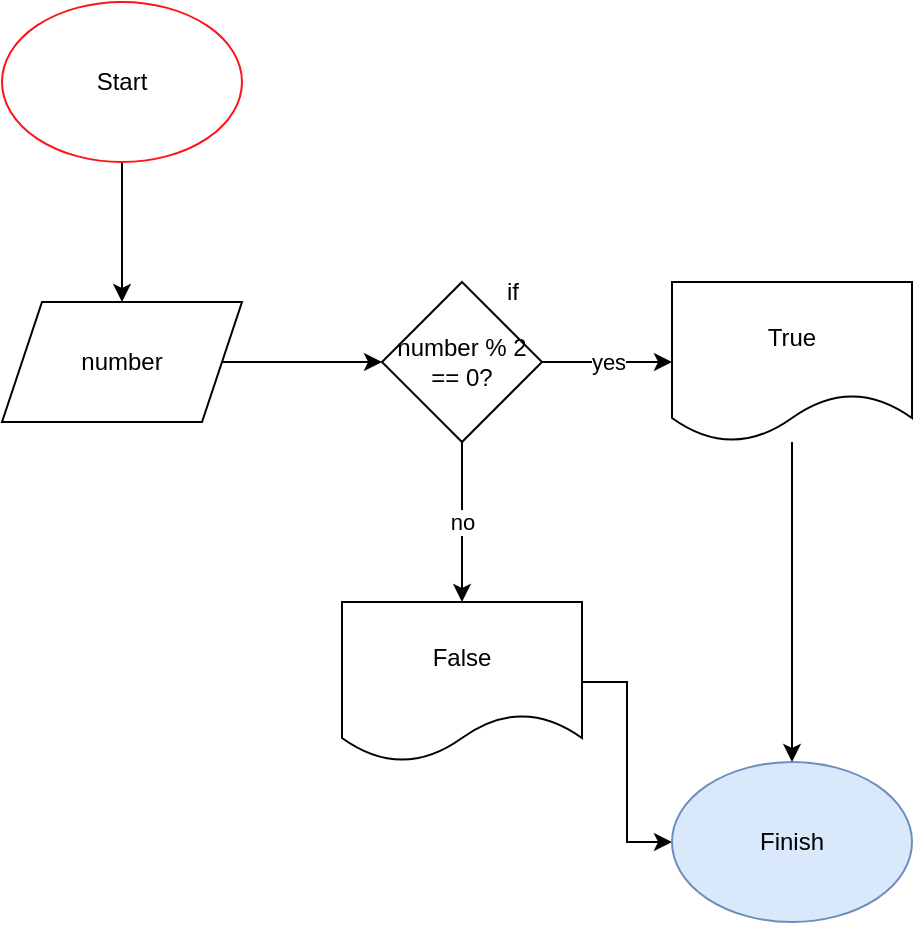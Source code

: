 <mxfile version="21.3.5" type="github" pages="8">
  <diagram name="Page-1" id="b-sVENCB8kg7lLsIIxQy">
    <mxGraphModel dx="980" dy="722" grid="1" gridSize="10" guides="1" tooltips="1" connect="1" arrows="1" fold="1" page="1" pageScale="1" pageWidth="1169" pageHeight="827" math="0" shadow="0">
      <root>
        <mxCell id="0" />
        <mxCell id="1" parent="0" />
        <mxCell id="nMsTujGeE_rgpoT-YoZp-3" value="" style="edgeStyle=orthogonalEdgeStyle;rounded=0;orthogonalLoop=1;jettySize=auto;html=1;" edge="1" parent="1" source="nMsTujGeE_rgpoT-YoZp-1" target="nMsTujGeE_rgpoT-YoZp-2">
          <mxGeometry relative="1" as="geometry" />
        </mxCell>
        <mxCell id="nMsTujGeE_rgpoT-YoZp-1" value="Start" style="ellipse;whiteSpace=wrap;html=1;strokeColor=#FF1414;" vertex="1" parent="1">
          <mxGeometry x="130" y="60" width="120" height="80" as="geometry" />
        </mxCell>
        <mxCell id="nMsTujGeE_rgpoT-YoZp-5" value="" style="edgeStyle=orthogonalEdgeStyle;rounded=0;orthogonalLoop=1;jettySize=auto;html=1;" edge="1" parent="1" source="nMsTujGeE_rgpoT-YoZp-2" target="nMsTujGeE_rgpoT-YoZp-4">
          <mxGeometry relative="1" as="geometry" />
        </mxCell>
        <mxCell id="nMsTujGeE_rgpoT-YoZp-2" value="number" style="shape=parallelogram;perimeter=parallelogramPerimeter;whiteSpace=wrap;html=1;fixedSize=1;" vertex="1" parent="1">
          <mxGeometry x="130" y="210" width="120" height="60" as="geometry" />
        </mxCell>
        <mxCell id="nMsTujGeE_rgpoT-YoZp-8" value="no" style="edgeStyle=orthogonalEdgeStyle;rounded=0;orthogonalLoop=1;jettySize=auto;html=1;" edge="1" parent="1" source="nMsTujGeE_rgpoT-YoZp-4" target="nMsTujGeE_rgpoT-YoZp-7">
          <mxGeometry relative="1" as="geometry" />
        </mxCell>
        <mxCell id="nMsTujGeE_rgpoT-YoZp-9" value="yes" style="edgeStyle=orthogonalEdgeStyle;rounded=0;orthogonalLoop=1;jettySize=auto;html=1;" edge="1" parent="1" source="nMsTujGeE_rgpoT-YoZp-4" target="nMsTujGeE_rgpoT-YoZp-6">
          <mxGeometry relative="1" as="geometry" />
        </mxCell>
        <mxCell id="nMsTujGeE_rgpoT-YoZp-4" value="number % 2 == 0?" style="rhombus;whiteSpace=wrap;html=1;" vertex="1" parent="1">
          <mxGeometry x="320" y="200" width="80" height="80" as="geometry" />
        </mxCell>
        <mxCell id="nMsTujGeE_rgpoT-YoZp-12" style="edgeStyle=orthogonalEdgeStyle;rounded=0;orthogonalLoop=1;jettySize=auto;html=1;" edge="1" parent="1" source="nMsTujGeE_rgpoT-YoZp-6" target="nMsTujGeE_rgpoT-YoZp-10">
          <mxGeometry relative="1" as="geometry" />
        </mxCell>
        <mxCell id="nMsTujGeE_rgpoT-YoZp-6" value="True" style="shape=document;whiteSpace=wrap;html=1;boundedLbl=1;" vertex="1" parent="1">
          <mxGeometry x="465" y="200" width="120" height="80" as="geometry" />
        </mxCell>
        <mxCell id="nMsTujGeE_rgpoT-YoZp-11" style="edgeStyle=orthogonalEdgeStyle;rounded=0;orthogonalLoop=1;jettySize=auto;html=1;entryX=0;entryY=0.5;entryDx=0;entryDy=0;" edge="1" parent="1" source="nMsTujGeE_rgpoT-YoZp-7" target="nMsTujGeE_rgpoT-YoZp-10">
          <mxGeometry relative="1" as="geometry" />
        </mxCell>
        <mxCell id="nMsTujGeE_rgpoT-YoZp-7" value="False" style="shape=document;whiteSpace=wrap;html=1;boundedLbl=1;" vertex="1" parent="1">
          <mxGeometry x="300" y="360" width="120" height="80" as="geometry" />
        </mxCell>
        <mxCell id="nMsTujGeE_rgpoT-YoZp-10" value="Finish" style="ellipse;whiteSpace=wrap;html=1;fillColor=#dae8fc;strokeColor=#6c8ebf;" vertex="1" parent="1">
          <mxGeometry x="465" y="440" width="120" height="80" as="geometry" />
        </mxCell>
        <mxCell id="nMsTujGeE_rgpoT-YoZp-13" value="if" style="text;html=1;align=center;verticalAlign=middle;resizable=0;points=[];autosize=1;strokeColor=none;fillColor=none;" vertex="1" parent="1">
          <mxGeometry x="370" y="190" width="30" height="30" as="geometry" />
        </mxCell>
      </root>
    </mxGraphModel>
  </diagram>
  <diagram id="Cn3rR5LmYBUWm60EOdqu" name="Page-2">
    <mxGraphModel dx="2322" dy="849" grid="1" gridSize="10" guides="1" tooltips="1" connect="1" arrows="1" fold="1" page="1" pageScale="1" pageWidth="1169" pageHeight="827" math="0" shadow="0">
      <root>
        <mxCell id="0" />
        <mxCell id="1" parent="0" />
        <mxCell id="M-yddSdaqczWm70L8m4N-10" value="" style="edgeStyle=orthogonalEdgeStyle;rounded=0;orthogonalLoop=1;jettySize=auto;html=1;" edge="1" parent="1" source="M-yddSdaqczWm70L8m4N-1" target="M-yddSdaqczWm70L8m4N-2">
          <mxGeometry relative="1" as="geometry" />
        </mxCell>
        <mxCell id="M-yddSdaqczWm70L8m4N-1" value="Start" style="ellipse;whiteSpace=wrap;html=1;" vertex="1" parent="1">
          <mxGeometry x="200" y="70" width="120" height="80" as="geometry" />
        </mxCell>
        <mxCell id="M-yddSdaqczWm70L8m4N-9" value="" style="edgeStyle=orthogonalEdgeStyle;rounded=0;orthogonalLoop=1;jettySize=auto;html=1;" edge="1" parent="1" source="M-yddSdaqczWm70L8m4N-2" target="M-yddSdaqczWm70L8m4N-4">
          <mxGeometry relative="1" as="geometry" />
        </mxCell>
        <mxCell id="M-yddSdaqczWm70L8m4N-2" value="week_day" style="shape=parallelogram;perimeter=parallelogramPerimeter;whiteSpace=wrap;html=1;fixedSize=1;" vertex="1" parent="1">
          <mxGeometry x="200" y="230" width="120" height="60" as="geometry" />
        </mxCell>
        <mxCell id="M-yddSdaqczWm70L8m4N-7" value="no" style="edgeStyle=orthogonalEdgeStyle;rounded=0;orthogonalLoop=1;jettySize=auto;html=1;" edge="1" parent="1" source="M-yddSdaqczWm70L8m4N-4" target="M-yddSdaqczWm70L8m4N-6">
          <mxGeometry relative="1" as="geometry" />
        </mxCell>
        <mxCell id="M-yddSdaqczWm70L8m4N-8" value="yes" style="edgeStyle=orthogonalEdgeStyle;rounded=0;orthogonalLoop=1;jettySize=auto;html=1;" edge="1" parent="1" source="M-yddSdaqczWm70L8m4N-4" target="M-yddSdaqczWm70L8m4N-5">
          <mxGeometry relative="1" as="geometry" />
        </mxCell>
        <mxCell id="M-yddSdaqczWm70L8m4N-4" value="&lt;br&gt;&lt;span style=&quot;color: rgb(0, 0, 0); font-family: Helvetica; font-size: 12px; font-style: normal; font-variant-ligatures: normal; font-variant-caps: normal; font-weight: 400; letter-spacing: normal; orphans: 2; text-align: center; text-indent: 0px; text-transform: none; widows: 2; word-spacing: 0px; -webkit-text-stroke-width: 0px; background-color: rgb(251, 251, 251); text-decoration-thickness: initial; text-decoration-style: initial; text-decoration-color: initial; float: none; display: inline !important;&quot;&gt;5 &amp;lt; week_day &amp;lt;= 7&lt;/span&gt;&lt;br&gt;" style="rhombus;whiteSpace=wrap;html=1;" vertex="1" parent="1">
          <mxGeometry x="145" y="373.5" width="230" height="80" as="geometry" />
        </mxCell>
        <mxCell id="M-yddSdaqczWm70L8m4N-12" style="edgeStyle=orthogonalEdgeStyle;rounded=0;orthogonalLoop=1;jettySize=auto;html=1;entryX=1.025;entryY=0.388;entryDx=0;entryDy=0;entryPerimeter=0;" edge="1" parent="1" source="M-yddSdaqczWm70L8m4N-5" target="M-yddSdaqczWm70L8m4N-11">
          <mxGeometry relative="1" as="geometry">
            <Array as="points">
              <mxPoint x="530" y="601" />
            </Array>
          </mxGeometry>
        </mxCell>
        <mxCell id="M-yddSdaqczWm70L8m4N-5" value="True" style="shape=document;whiteSpace=wrap;html=1;boundedLbl=1;" vertex="1" parent="1">
          <mxGeometry x="465" y="374" width="120" height="80" as="geometry" />
        </mxCell>
        <mxCell id="M-yddSdaqczWm70L8m4N-13" style="edgeStyle=orthogonalEdgeStyle;rounded=0;orthogonalLoop=1;jettySize=auto;html=1;entryX=0;entryY=0.5;entryDx=0;entryDy=0;" edge="1" parent="1" source="M-yddSdaqczWm70L8m4N-6" target="M-yddSdaqczWm70L8m4N-11">
          <mxGeometry relative="1" as="geometry">
            <Array as="points">
              <mxPoint x="10" y="610" />
            </Array>
          </mxGeometry>
        </mxCell>
        <mxCell id="M-yddSdaqczWm70L8m4N-6" value="False" style="shape=document;whiteSpace=wrap;html=1;boundedLbl=1;" vertex="1" parent="1">
          <mxGeometry x="-50" y="374" width="120" height="80" as="geometry" />
        </mxCell>
        <mxCell id="M-yddSdaqczWm70L8m4N-11" value="False" style="ellipse;whiteSpace=wrap;html=1;fillColor=#dae8fc;strokeColor=#6c8ebf;" vertex="1" parent="1">
          <mxGeometry x="200" y="570" width="120" height="80" as="geometry" />
        </mxCell>
      </root>
    </mxGraphModel>
  </diagram>
  <diagram id="0HUEy7xp3Vhae6MwhbAw" name="Page-3">
    <mxGraphModel dx="676" dy="498" grid="1" gridSize="10" guides="0" tooltips="1" connect="1" arrows="1" fold="1" page="1" pageScale="1" pageWidth="1169" pageHeight="827" math="0" shadow="0">
      <root>
        <mxCell id="0" />
        <mxCell id="1" parent="0" />
        <mxCell id="jCKDqMoXtJur09jomzXj-3" value="" style="edgeStyle=orthogonalEdgeStyle;rounded=0;orthogonalLoop=1;jettySize=auto;html=1;" edge="1" parent="1" source="jCKDqMoXtJur09jomzXj-1" target="jCKDqMoXtJur09jomzXj-2">
          <mxGeometry relative="1" as="geometry" />
        </mxCell>
        <mxCell id="jCKDqMoXtJur09jomzXj-1" value="Start" style="ellipse;whiteSpace=wrap;html=1;strokeColor=#FF1414;" vertex="1" parent="1">
          <mxGeometry x="160" y="50" width="120" height="80" as="geometry" />
        </mxCell>
        <mxCell id="jCKDqMoXtJur09jomzXj-7" value="" style="edgeStyle=orthogonalEdgeStyle;rounded=0;orthogonalLoop=1;jettySize=auto;html=1;" edge="1" parent="1" target="jCKDqMoXtJur09jomzXj-6">
          <mxGeometry relative="1" as="geometry">
            <mxPoint x="220" y="280" as="sourcePoint" />
          </mxGeometry>
        </mxCell>
        <mxCell id="jCKDqMoXtJur09jomzXj-18" value="" style="edgeStyle=orthogonalEdgeStyle;rounded=0;orthogonalLoop=1;jettySize=auto;html=1;" edge="1" parent="1" source="jCKDqMoXtJur09jomzXj-2" target="jCKDqMoXtJur09jomzXj-17">
          <mxGeometry relative="1" as="geometry" />
        </mxCell>
        <mxCell id="jCKDqMoXtJur09jomzXj-2" value="a, b" style="shape=parallelogram;perimeter=parallelogramPerimeter;whiteSpace=wrap;html=1;fixedSize=1;" vertex="1" parent="1">
          <mxGeometry x="160" y="160" width="120" height="50" as="geometry" />
        </mxCell>
        <mxCell id="jCKDqMoXtJur09jomzXj-9" value="yes" style="edgeStyle=orthogonalEdgeStyle;rounded=0;orthogonalLoop=1;jettySize=auto;html=1;" edge="1" parent="1" source="jCKDqMoXtJur09jomzXj-6" target="jCKDqMoXtJur09jomzXj-8">
          <mxGeometry relative="1" as="geometry" />
        </mxCell>
        <mxCell id="jCKDqMoXtJur09jomzXj-14" value="no" style="edgeStyle=orthogonalEdgeStyle;rounded=0;orthogonalLoop=1;jettySize=auto;html=1;" edge="1" parent="1" source="jCKDqMoXtJur09jomzXj-6">
          <mxGeometry relative="1" as="geometry">
            <mxPoint x="120" y="390" as="targetPoint" />
          </mxGeometry>
        </mxCell>
        <mxCell id="jCKDqMoXtJur09jomzXj-6" value="b &amp;gt; 1?" style="rhombus;whiteSpace=wrap;html=1;" vertex="1" parent="1">
          <mxGeometry x="180" y="350" width="80" height="80" as="geometry" />
        </mxCell>
        <mxCell id="jCKDqMoXtJur09jomzXj-12" value="" style="edgeStyle=orthogonalEdgeStyle;rounded=0;orthogonalLoop=1;jettySize=auto;html=1;" edge="1" parent="1" source="jCKDqMoXtJur09jomzXj-8" target="jCKDqMoXtJur09jomzXj-11">
          <mxGeometry relative="1" as="geometry" />
        </mxCell>
        <mxCell id="jCKDqMoXtJur09jomzXj-8" value="power_of = power_of *a" style="rounded=0;whiteSpace=wrap;html=1;" vertex="1" parent="1">
          <mxGeometry x="350" y="360" width="160" height="60" as="geometry" />
        </mxCell>
        <mxCell id="jCKDqMoXtJur09jomzXj-16" value="" style="edgeStyle=orthogonalEdgeStyle;rounded=0;orthogonalLoop=1;jettySize=auto;html=1;" edge="1" parent="1">
          <mxGeometry relative="1" as="geometry">
            <mxPoint x="60" y="430" as="sourcePoint" />
            <mxPoint x="60" y="510" as="targetPoint" />
          </mxGeometry>
        </mxCell>
        <mxCell id="jCKDqMoXtJur09jomzXj-10" value="power_of" style="shape=document;whiteSpace=wrap;html=1;boundedLbl=1;" vertex="1" parent="1">
          <mxGeometry y="360" width="120" height="80" as="geometry" />
        </mxCell>
        <mxCell id="jCKDqMoXtJur09jomzXj-11" value="b = b - 1" style="rounded=0;whiteSpace=wrap;html=1;" vertex="1" parent="1">
          <mxGeometry x="530" y="360" width="70" height="60" as="geometry" />
        </mxCell>
        <mxCell id="jCKDqMoXtJur09jomzXj-13" value="" style="endArrow=classic;html=1;rounded=0;exitX=0.5;exitY=1;exitDx=0;exitDy=0;entryX=0.5;entryY=1;entryDx=0;entryDy=0;" edge="1" parent="1" source="jCKDqMoXtJur09jomzXj-11" target="jCKDqMoXtJur09jomzXj-6">
          <mxGeometry width="50" height="50" relative="1" as="geometry">
            <mxPoint x="250" y="480" as="sourcePoint" />
            <mxPoint x="300" y="430" as="targetPoint" />
            <Array as="points">
              <mxPoint x="565" y="640" />
              <mxPoint x="220" y="640" />
            </Array>
          </mxGeometry>
        </mxCell>
        <mxCell id="jCKDqMoXtJur09jomzXj-15" value="Finish" style="ellipse;whiteSpace=wrap;html=1;fillColor=#dae8fc;strokeColor=#6c8ebf;" vertex="1" parent="1">
          <mxGeometry y="520" width="120" height="80" as="geometry" />
        </mxCell>
        <mxCell id="jCKDqMoXtJur09jomzXj-17" value="power_of = a" style="rounded=0;whiteSpace=wrap;html=1;" vertex="1" parent="1">
          <mxGeometry x="160" y="260" width="120" height="60" as="geometry" />
        </mxCell>
        <mxCell id="jCKDqMoXtJur09jomzXj-19" value="while" style="text;html=1;align=center;verticalAlign=middle;resizable=0;points=[];autosize=1;strokeColor=none;fillColor=none;" vertex="1" parent="1">
          <mxGeometry x="240" y="350" width="50" height="30" as="geometry" />
        </mxCell>
        <mxCell id="jCKDqMoXtJur09jomzXj-20" value="2" style="text;html=1;align=center;verticalAlign=middle;resizable=0;points=[];autosize=1;strokeColor=none;fillColor=none;" vertex="1" parent="1">
          <mxGeometry x="170" y="208" width="30" height="30" as="geometry" />
        </mxCell>
        <mxCell id="jCKDqMoXtJur09jomzXj-21" value="6" style="text;html=1;align=center;verticalAlign=middle;resizable=0;points=[];autosize=1;strokeColor=none;fillColor=none;" vertex="1" parent="1">
          <mxGeometry x="235" y="208" width="30" height="30" as="geometry" />
        </mxCell>
        <mxCell id="jCKDqMoXtJur09jomzXj-22" value="2" style="text;html=1;align=center;verticalAlign=middle;resizable=0;points=[];autosize=1;strokeColor=none;fillColor=none;" vertex="1" parent="1">
          <mxGeometry x="275" y="268" width="30" height="30" as="geometry" />
        </mxCell>
        <mxCell id="jCKDqMoXtJur09jomzXj-23" value="4" style="text;html=1;align=center;verticalAlign=middle;resizable=0;points=[];autosize=1;strokeColor=none;fillColor=none;" vertex="1" parent="1">
          <mxGeometry x="375" y="418" width="30" height="30" as="geometry" />
        </mxCell>
        <mxCell id="jCKDqMoXtJur09jomzXj-24" value="1" style="text;html=1;align=center;verticalAlign=middle;resizable=0;points=[];autosize=1;strokeColor=none;fillColor=none;" vertex="1" parent="1">
          <mxGeometry x="595" y="388" width="30" height="30" as="geometry" />
        </mxCell>
      </root>
    </mxGraphModel>
  </diagram>
  <diagram id="BB9RRxt6KnVPOwtDui1_" name="Page-4">
    <mxGraphModel dx="817" dy="602" grid="1" gridSize="10" guides="1" tooltips="1" connect="1" arrows="1" fold="1" page="1" pageScale="1" pageWidth="1169" pageHeight="827" math="0" shadow="0">
      <root>
        <mxCell id="0" />
        <mxCell id="1" parent="0" />
        <mxCell id="UNcf2tpZki5BRjOyb_MS-4" value="" style="edgeStyle=orthogonalEdgeStyle;rounded=0;orthogonalLoop=1;jettySize=auto;html=1;" edge="1" parent="1" source="UNcf2tpZki5BRjOyb_MS-1" target="UNcf2tpZki5BRjOyb_MS-3">
          <mxGeometry relative="1" as="geometry" />
        </mxCell>
        <mxCell id="UNcf2tpZki5BRjOyb_MS-1" value="Start" style="ellipse;whiteSpace=wrap;html=1;strokeColor=#FF1414;" vertex="1" parent="1">
          <mxGeometry x="190" y="80" width="120" height="80" as="geometry" />
        </mxCell>
        <mxCell id="UNcf2tpZki5BRjOyb_MS-8" value="yes" style="edgeStyle=orthogonalEdgeStyle;rounded=0;orthogonalLoop=1;jettySize=auto;html=1;" edge="1" parent="1" source="UNcf2tpZki5BRjOyb_MS-2">
          <mxGeometry relative="1" as="geometry">
            <mxPoint x="580" y="350" as="targetPoint" />
          </mxGeometry>
        </mxCell>
        <mxCell id="UNcf2tpZki5BRjOyb_MS-15" value="no" style="edgeStyle=orthogonalEdgeStyle;rounded=0;orthogonalLoop=1;jettySize=auto;html=1;" edge="1" parent="1" source="UNcf2tpZki5BRjOyb_MS-2" target="UNcf2tpZki5BRjOyb_MS-14">
          <mxGeometry relative="1" as="geometry" />
        </mxCell>
        <mxCell id="UNcf2tpZki5BRjOyb_MS-2" value="min &amp;lt;= n?" style="rhombus;whiteSpace=wrap;html=1;" vertex="1" parent="1">
          <mxGeometry x="440" y="310" width="80" height="80" as="geometry" />
        </mxCell>
        <mxCell id="UNcf2tpZki5BRjOyb_MS-6" value="" style="edgeStyle=orthogonalEdgeStyle;rounded=0;orthogonalLoop=1;jettySize=auto;html=1;" edge="1" parent="1" source="UNcf2tpZki5BRjOyb_MS-3" target="UNcf2tpZki5BRjOyb_MS-5">
          <mxGeometry relative="1" as="geometry" />
        </mxCell>
        <mxCell id="UNcf2tpZki5BRjOyb_MS-3" value="n" style="shape=parallelogram;perimeter=parallelogramPerimeter;whiteSpace=wrap;html=1;fixedSize=1;" vertex="1" parent="1">
          <mxGeometry x="190" y="210" width="120" height="60" as="geometry" />
        </mxCell>
        <mxCell id="UNcf2tpZki5BRjOyb_MS-11" style="edgeStyle=orthogonalEdgeStyle;rounded=0;orthogonalLoop=1;jettySize=auto;html=1;" edge="1" parent="1" source="UNcf2tpZki5BRjOyb_MS-5" target="UNcf2tpZki5BRjOyb_MS-2">
          <mxGeometry relative="1" as="geometry" />
        </mxCell>
        <mxCell id="UNcf2tpZki5BRjOyb_MS-5" value="min = - n" style="rounded=0;whiteSpace=wrap;html=1;" vertex="1" parent="1">
          <mxGeometry x="190" y="320" width="120" height="60" as="geometry" />
        </mxCell>
        <mxCell id="UNcf2tpZki5BRjOyb_MS-12" value="" style="edgeStyle=orthogonalEdgeStyle;rounded=0;orthogonalLoop=1;jettySize=auto;html=1;" edge="1" parent="1" source="UNcf2tpZki5BRjOyb_MS-9" target="UNcf2tpZki5BRjOyb_MS-10">
          <mxGeometry relative="1" as="geometry" />
        </mxCell>
        <mxCell id="UNcf2tpZki5BRjOyb_MS-9" value="min" style="shape=document;whiteSpace=wrap;html=1;boundedLbl=1;" vertex="1" parent="1">
          <mxGeometry x="585" y="310" width="120" height="80" as="geometry" />
        </mxCell>
        <mxCell id="UNcf2tpZki5BRjOyb_MS-13" style="edgeStyle=orthogonalEdgeStyle;rounded=0;orthogonalLoop=1;jettySize=auto;html=1;entryX=0.5;entryY=1;entryDx=0;entryDy=0;" edge="1" parent="1" source="UNcf2tpZki5BRjOyb_MS-10" target="UNcf2tpZki5BRjOyb_MS-2">
          <mxGeometry relative="1" as="geometry">
            <mxPoint x="640" y="550" as="targetPoint" />
            <Array as="points">
              <mxPoint x="860" y="450" />
              <mxPoint x="480" y="450" />
            </Array>
          </mxGeometry>
        </mxCell>
        <mxCell id="UNcf2tpZki5BRjOyb_MS-10" value="min += 1" style="rounded=0;whiteSpace=wrap;html=1;" vertex="1" parent="1">
          <mxGeometry x="800" y="320" width="120" height="60" as="geometry" />
        </mxCell>
        <mxCell id="UNcf2tpZki5BRjOyb_MS-14" value="finish" style="ellipse;whiteSpace=wrap;html=1;fillColor=#dae8fc;strokeColor=#6c8ebf;" vertex="1" parent="1">
          <mxGeometry x="420" y="200" width="120" height="80" as="geometry" />
        </mxCell>
        <mxCell id="UNcf2tpZki5BRjOyb_MS-16" value="while" style="text;html=1;align=center;verticalAlign=middle;resizable=0;points=[];autosize=1;strokeColor=none;fillColor=none;" vertex="1" parent="1">
          <mxGeometry x="490" y="310" width="50" height="30" as="geometry" />
        </mxCell>
      </root>
    </mxGraphModel>
  </diagram>
  <diagram id="n656f_A7XrSXQOtavH8n" name="Page-5">
    <mxGraphModel dx="980" dy="722" grid="1" gridSize="10" guides="1" tooltips="1" connect="1" arrows="1" fold="1" page="1" pageScale="1" pageWidth="1169" pageHeight="827" math="0" shadow="0">
      <root>
        <mxCell id="0" />
        <mxCell id="1" parent="0" />
        <mxCell id="Z9dZSYNYz5Y2hHhkD2y3-4" value="" style="edgeStyle=orthogonalEdgeStyle;rounded=0;orthogonalLoop=1;jettySize=auto;html=1;" edge="1" parent="1" source="Z9dZSYNYz5Y2hHhkD2y3-1" target="Z9dZSYNYz5Y2hHhkD2y3-2">
          <mxGeometry relative="1" as="geometry" />
        </mxCell>
        <mxCell id="Z9dZSYNYz5Y2hHhkD2y3-1" value="start" style="ellipse;whiteSpace=wrap;html=1;strokeColor=#FF1414;" vertex="1" parent="1">
          <mxGeometry x="570" y="80" width="120" height="80" as="geometry" />
        </mxCell>
        <mxCell id="Z9dZSYNYz5Y2hHhkD2y3-6" value="" style="edgeStyle=orthogonalEdgeStyle;rounded=0;orthogonalLoop=1;jettySize=auto;html=1;" edge="1" parent="1" source="Z9dZSYNYz5Y2hHhkD2y3-2">
          <mxGeometry relative="1" as="geometry">
            <mxPoint x="630" y="354" as="targetPoint" />
          </mxGeometry>
        </mxCell>
        <mxCell id="Z9dZSYNYz5Y2hHhkD2y3-2" value="n: int" style="shape=parallelogram;perimeter=parallelogramPerimeter;whiteSpace=wrap;html=1;fixedSize=1;" vertex="1" parent="1">
          <mxGeometry x="570" y="220" width="120" height="60" as="geometry" />
        </mxCell>
        <mxCell id="Z9dZSYNYz5Y2hHhkD2y3-3" value="&lt;span style=&quot;font-size: 50px;&quot;&gt;Найти сумму чисел от 1 до n&lt;/span&gt;" style="rounded=0;whiteSpace=wrap;html=1;" vertex="1" parent="1">
          <mxGeometry x="30" y="30" width="400" height="200" as="geometry" />
        </mxCell>
        <mxCell id="Z9dZSYNYz5Y2hHhkD2y3-26" value="" style="edgeStyle=orthogonalEdgeStyle;rounded=0;orthogonalLoop=1;jettySize=auto;html=1;" edge="1" parent="1" source="Z9dZSYNYz5Y2hHhkD2y3-9" target="Z9dZSYNYz5Y2hHhkD2y3-25">
          <mxGeometry relative="1" as="geometry" />
        </mxCell>
        <mxCell id="Z9dZSYNYz5Y2hHhkD2y3-9" value="&#xa;&lt;span style=&quot;color: rgb(0, 0, 0); font-family: Helvetica; font-size: 12px; font-style: normal; font-variant-ligatures: normal; font-variant-caps: normal; font-weight: 400; letter-spacing: normal; orphans: 2; text-align: center; text-indent: 0px; text-transform: none; widows: 2; word-spacing: 0px; -webkit-text-stroke-width: 0px; background-color: rgb(251, 251, 251); text-decoration-thickness: initial; text-decoration-style: initial; text-decoration-color: initial; float: none; display: inline !important;&quot;&gt;sum = 0&lt;/span&gt;&lt;br style=&quot;border-color: var(--border-color); color: rgb(0, 0, 0); font-family: Helvetica; font-size: 12px; font-style: normal; font-variant-ligatures: normal; font-variant-caps: normal; font-weight: 400; letter-spacing: normal; orphans: 2; text-align: center; text-indent: 0px; text-transform: none; widows: 2; word-spacing: 0px; -webkit-text-stroke-width: 0px; background-color: rgb(251, 251, 251); text-decoration-thickness: initial; text-decoration-style: initial; text-decoration-color: initial;&quot;&gt;&lt;span style=&quot;color: rgb(0, 0, 0); font-family: Helvetica; font-size: 12px; font-style: normal; font-variant-ligatures: normal; font-variant-caps: normal; font-weight: 400; letter-spacing: normal; orphans: 2; text-align: center; text-indent: 0px; text-transform: none; widows: 2; word-spacing: 0px; -webkit-text-stroke-width: 0px; background-color: rgb(251, 251, 251); text-decoration-thickness: initial; text-decoration-style: initial; text-decoration-color: initial; float: none; display: inline !important;&quot;&gt;count = 1&lt;/span&gt;&#xa;&#xa;" style="rounded=0;whiteSpace=wrap;html=1;" vertex="1" parent="1">
          <mxGeometry x="570" y="354" width="120" height="60" as="geometry" />
        </mxCell>
        <mxCell id="Z9dZSYNYz5Y2hHhkD2y3-17" value="" style="edgeStyle=orthogonalEdgeStyle;rounded=0;orthogonalLoop=1;jettySize=auto;html=1;entryX=0;entryY=0.5;entryDx=0;entryDy=0;" edge="1" parent="1" source="Z9dZSYNYz5Y2hHhkD2y3-12" target="Z9dZSYNYz5Y2hHhkD2y3-25">
          <mxGeometry relative="1" as="geometry">
            <Array as="points">
              <mxPoint x="550" y="610" />
              <mxPoint x="550" y="500" />
            </Array>
          </mxGeometry>
        </mxCell>
        <mxCell id="Z9dZSYNYz5Y2hHhkD2y3-12" value="sum = sum + count" style="whiteSpace=wrap;html=1;" vertex="1" parent="1">
          <mxGeometry x="570" y="580" width="120" height="60" as="geometry" />
        </mxCell>
        <mxCell id="Z9dZSYNYz5Y2hHhkD2y3-24" value="" style="edgeStyle=orthogonalEdgeStyle;rounded=0;orthogonalLoop=1;jettySize=auto;html=1;" edge="1" parent="1" source="Z9dZSYNYz5Y2hHhkD2y3-20" target="Z9dZSYNYz5Y2hHhkD2y3-21">
          <mxGeometry relative="1" as="geometry" />
        </mxCell>
        <mxCell id="Z9dZSYNYz5Y2hHhkD2y3-20" value="sum" style="shape=document;whiteSpace=wrap;html=1;boundedLbl=1;" vertex="1" parent="1">
          <mxGeometry x="770" y="460" width="120" height="80" as="geometry" />
        </mxCell>
        <mxCell id="Z9dZSYNYz5Y2hHhkD2y3-21" value="finish" style="ellipse;whiteSpace=wrap;html=1;fillColor=#dae8fc;strokeColor=#6c8ebf;" vertex="1" parent="1">
          <mxGeometry x="770" y="334" width="120" height="80" as="geometry" />
        </mxCell>
        <mxCell id="Z9dZSYNYz5Y2hHhkD2y3-27" value="" style="edgeStyle=orthogonalEdgeStyle;rounded=0;orthogonalLoop=1;jettySize=auto;html=1;" edge="1" parent="1" source="Z9dZSYNYz5Y2hHhkD2y3-25" target="Z9dZSYNYz5Y2hHhkD2y3-12">
          <mxGeometry relative="1" as="geometry" />
        </mxCell>
        <mxCell id="Z9dZSYNYz5Y2hHhkD2y3-29" value="" style="edgeStyle=orthogonalEdgeStyle;rounded=0;orthogonalLoop=1;jettySize=auto;html=1;" edge="1" parent="1" source="Z9dZSYNYz5Y2hHhkD2y3-25" target="Z9dZSYNYz5Y2hHhkD2y3-20">
          <mxGeometry relative="1" as="geometry" />
        </mxCell>
        <mxCell id="Z9dZSYNYz5Y2hHhkD2y3-25" value="count, n, 1" style="shape=hexagon;perimeter=hexagonPerimeter2;whiteSpace=wrap;html=1;fixedSize=1;fillColor=#f8cecc;strokeColor=#b85450;" vertex="1" parent="1">
          <mxGeometry x="570" y="460" width="120" height="80" as="geometry" />
        </mxCell>
      </root>
    </mxGraphModel>
  </diagram>
  <diagram id="fR-xEaheBZn2JqPuBbpv" name="Page-6">
    <mxGraphModel dx="980" dy="722" grid="1" gridSize="10" guides="1" tooltips="1" connect="1" arrows="1" fold="1" page="1" pageScale="1" pageWidth="1169" pageHeight="827" math="0" shadow="0">
      <root>
        <mxCell id="0" />
        <mxCell id="1" parent="0" />
        <mxCell id="AlHSN_dyj8md9WC9q8iA-3" value="" style="edgeStyle=orthogonalEdgeStyle;rounded=0;orthogonalLoop=1;jettySize=auto;html=1;" edge="1" parent="1" source="AlHSN_dyj8md9WC9q8iA-1" target="AlHSN_dyj8md9WC9q8iA-2">
          <mxGeometry relative="1" as="geometry" />
        </mxCell>
        <mxCell id="AlHSN_dyj8md9WC9q8iA-1" value="Start" style="ellipse;whiteSpace=wrap;html=1;strokeColor=#FF1414;" vertex="1" parent="1">
          <mxGeometry x="360" y="40" width="120" height="80" as="geometry" />
        </mxCell>
        <mxCell id="AlHSN_dyj8md9WC9q8iA-5" value="" style="edgeStyle=orthogonalEdgeStyle;rounded=0;orthogonalLoop=1;jettySize=auto;html=1;" edge="1" parent="1" source="AlHSN_dyj8md9WC9q8iA-2" target="AlHSN_dyj8md9WC9q8iA-4">
          <mxGeometry relative="1" as="geometry" />
        </mxCell>
        <mxCell id="AlHSN_dyj8md9WC9q8iA-2" value="number" style="shape=parallelogram;perimeter=parallelogramPerimeter;whiteSpace=wrap;html=1;fixedSize=1;" vertex="1" parent="1">
          <mxGeometry x="360" y="180" width="120" height="60" as="geometry" />
        </mxCell>
        <mxCell id="AlHSN_dyj8md9WC9q8iA-7" value="" style="edgeStyle=orthogonalEdgeStyle;rounded=0;orthogonalLoop=1;jettySize=auto;html=1;" edge="1" parent="1" source="AlHSN_dyj8md9WC9q8iA-4" target="AlHSN_dyj8md9WC9q8iA-6">
          <mxGeometry relative="1" as="geometry" />
        </mxCell>
        <mxCell id="AlHSN_dyj8md9WC9q8iA-4" value="answer = number&lt;br&gt;power_of_ten = 2" style="whiteSpace=wrap;html=1;" vertex="1" parent="1">
          <mxGeometry x="360" y="320" width="120" height="60" as="geometry" />
        </mxCell>
        <mxCell id="AlHSN_dyj8md9WC9q8iA-10" value="" style="edgeStyle=orthogonalEdgeStyle;rounded=0;orthogonalLoop=1;jettySize=auto;html=1;" edge="1" parent="1" source="AlHSN_dyj8md9WC9q8iA-6" target="AlHSN_dyj8md9WC9q8iA-9">
          <mxGeometry relative="1" as="geometry" />
        </mxCell>
        <mxCell id="AlHSN_dyj8md9WC9q8iA-15" value="" style="edgeStyle=orthogonalEdgeStyle;rounded=0;orthogonalLoop=1;jettySize=auto;html=1;" edge="1" parent="1" source="AlHSN_dyj8md9WC9q8iA-6" target="AlHSN_dyj8md9WC9q8iA-12">
          <mxGeometry relative="1" as="geometry" />
        </mxCell>
        <mxCell id="AlHSN_dyj8md9WC9q8iA-6" value="power_of_ten, 1, -1" style="shape=hexagon;perimeter=hexagonPerimeter2;whiteSpace=wrap;html=1;fixedSize=1;" vertex="1" parent="1">
          <mxGeometry x="570" y="310" width="120" height="80" as="geometry" />
        </mxCell>
        <mxCell id="AlHSN_dyj8md9WC9q8iA-8" value="145" style="text;html=1;align=center;verticalAlign=middle;resizable=0;points=[];autosize=1;strokeColor=none;fillColor=none;" vertex="1" parent="1">
          <mxGeometry x="480" y="180" width="40" height="30" as="geometry" />
        </mxCell>
        <mxCell id="AlHSN_dyj8md9WC9q8iA-9" value="answer = number % (10 ** power_of_ten)" style="rounded=0;whiteSpace=wrap;html=1;" vertex="1" parent="1">
          <mxGeometry x="750" y="320" width="120" height="60" as="geometry" />
        </mxCell>
        <mxCell id="AlHSN_dyj8md9WC9q8iA-11" value="" style="endArrow=classic;html=1;rounded=0;exitX=0.5;exitY=1;exitDx=0;exitDy=0;entryX=0.5;entryY=1;entryDx=0;entryDy=0;" edge="1" parent="1" source="AlHSN_dyj8md9WC9q8iA-9" target="AlHSN_dyj8md9WC9q8iA-6">
          <mxGeometry width="50" height="50" relative="1" as="geometry">
            <mxPoint x="490" y="430" as="sourcePoint" />
            <mxPoint x="540" y="380" as="targetPoint" />
            <Array as="points">
              <mxPoint x="810" y="470" />
              <mxPoint x="630" y="470" />
            </Array>
          </mxGeometry>
        </mxCell>
        <mxCell id="AlHSN_dyj8md9WC9q8iA-14" value="" style="edgeStyle=orthogonalEdgeStyle;rounded=0;orthogonalLoop=1;jettySize=auto;html=1;" edge="1" parent="1" source="AlHSN_dyj8md9WC9q8iA-12" target="AlHSN_dyj8md9WC9q8iA-13">
          <mxGeometry relative="1" as="geometry" />
        </mxCell>
        <mxCell id="AlHSN_dyj8md9WC9q8iA-12" value="answer" style="shape=document;whiteSpace=wrap;html=1;boundedLbl=1;" vertex="1" parent="1">
          <mxGeometry x="570" y="190" width="120" height="80" as="geometry" />
        </mxCell>
        <mxCell id="AlHSN_dyj8md9WC9q8iA-13" value="finish" style="ellipse;whiteSpace=wrap;html=1;fillColor=#dae8fc;strokeColor=#6c8ebf;" vertex="1" parent="1">
          <mxGeometry x="570" y="40" width="120" height="80" as="geometry" />
        </mxCell>
      </root>
    </mxGraphModel>
  </diagram>
  <diagram id="pDA6ofMnGiQITeQ-QS2O" name="Page-7">
    <mxGraphModel dx="980" dy="722" grid="1" gridSize="10" guides="1" tooltips="1" connect="1" arrows="1" fold="1" page="1" pageScale="1" pageWidth="1169" pageHeight="827" math="0" shadow="0">
      <root>
        <mxCell id="0" />
        <mxCell id="1" parent="0" />
        <mxCell id="brvrIwbwN-CgewOqWWyR-1" value="Start" style="ellipse;whiteSpace=wrap;html=1;strokeColor=#FF1414;" vertex="1" parent="1">
          <mxGeometry x="190" y="60" width="120" height="80" as="geometry" />
        </mxCell>
        <mxCell id="brvrIwbwN-CgewOqWWyR-2" value="" style="endArrow=classic;html=1;rounded=0;exitX=0.5;exitY=1;exitDx=0;exitDy=0;" edge="1" parent="1" source="brvrIwbwN-CgewOqWWyR-1">
          <mxGeometry width="50" height="50" relative="1" as="geometry">
            <mxPoint x="480" y="400" as="sourcePoint" />
            <mxPoint x="250" y="210" as="targetPoint" />
          </mxGeometry>
        </mxCell>
        <mxCell id="brvrIwbwN-CgewOqWWyR-6" value="" style="edgeStyle=orthogonalEdgeStyle;rounded=0;orthogonalLoop=1;jettySize=auto;html=1;" edge="1" parent="1" source="brvrIwbwN-CgewOqWWyR-3" target="brvrIwbwN-CgewOqWWyR-4">
          <mxGeometry relative="1" as="geometry" />
        </mxCell>
        <mxCell id="brvrIwbwN-CgewOqWWyR-3" value="number" style="shape=parallelogram;perimeter=parallelogramPerimeter;whiteSpace=wrap;html=1;fixedSize=1;" vertex="1" parent="1">
          <mxGeometry x="190" y="170" width="120" height="60" as="geometry" />
        </mxCell>
        <mxCell id="brvrIwbwN-CgewOqWWyR-7" value="" style="edgeStyle=orthogonalEdgeStyle;rounded=0;orthogonalLoop=1;jettySize=auto;html=1;" edge="1" parent="1" source="brvrIwbwN-CgewOqWWyR-4" target="brvrIwbwN-CgewOqWWyR-5">
          <mxGeometry relative="1" as="geometry" />
        </mxCell>
        <mxCell id="brvrIwbwN-CgewOqWWyR-4" value="first_number = number //.10&lt;br&gt;second_number = number % 10" style="rounded=0;whiteSpace=wrap;html=1;" vertex="1" parent="1">
          <mxGeometry x="190" y="310" width="120" height="60" as="geometry" />
        </mxCell>
        <mxCell id="brvrIwbwN-CgewOqWWyR-9" value="yes" style="edgeStyle=orthogonalEdgeStyle;rounded=0;orthogonalLoop=1;jettySize=auto;html=1;" edge="1" parent="1" source="brvrIwbwN-CgewOqWWyR-5" target="brvrIwbwN-CgewOqWWyR-8">
          <mxGeometry relative="1" as="geometry" />
        </mxCell>
        <mxCell id="brvrIwbwN-CgewOqWWyR-11" value="no" style="edgeStyle=orthogonalEdgeStyle;rounded=0;orthogonalLoop=1;jettySize=auto;html=1;" edge="1" parent="1" source="brvrIwbwN-CgewOqWWyR-5" target="brvrIwbwN-CgewOqWWyR-10">
          <mxGeometry relative="1" as="geometry" />
        </mxCell>
        <mxCell id="brvrIwbwN-CgewOqWWyR-5" value="first_number &amp;gt; second number?" style="rhombus;whiteSpace=wrap;html=1;" vertex="1" parent="1">
          <mxGeometry x="405" y="300" width="195" height="80" as="geometry" />
        </mxCell>
        <mxCell id="brvrIwbwN-CgewOqWWyR-8" value="first_number is more than second_number" style="shape=document;whiteSpace=wrap;html=1;boundedLbl=1;" vertex="1" parent="1">
          <mxGeometry x="710" y="300" width="120" height="80" as="geometry" />
        </mxCell>
        <mxCell id="brvrIwbwN-CgewOqWWyR-13" style="edgeStyle=orthogonalEdgeStyle;rounded=0;orthogonalLoop=1;jettySize=auto;html=1;" edge="1" parent="1" source="brvrIwbwN-CgewOqWWyR-10" target="brvrIwbwN-CgewOqWWyR-12">
          <mxGeometry relative="1" as="geometry" />
        </mxCell>
        <mxCell id="brvrIwbwN-CgewOqWWyR-10" value="second_number is more than first_number" style="shape=document;whiteSpace=wrap;html=1;boundedLbl=1;" vertex="1" parent="1">
          <mxGeometry x="442.5" y="160" width="120" height="80" as="geometry" />
        </mxCell>
        <mxCell id="brvrIwbwN-CgewOqWWyR-14" style="edgeStyle=orthogonalEdgeStyle;rounded=0;orthogonalLoop=1;jettySize=auto;html=1;entryX=0.5;entryY=0;entryDx=0;entryDy=0;" edge="1" parent="1" source="brvrIwbwN-CgewOqWWyR-12" target="brvrIwbwN-CgewOqWWyR-8">
          <mxGeometry relative="1" as="geometry" />
        </mxCell>
        <mxCell id="brvrIwbwN-CgewOqWWyR-12" value="finish" style="ellipse;whiteSpace=wrap;html=1;fillColor=#dae8fc;strokeColor=#6c8ebf;direction=south;" vertex="1" parent="1">
          <mxGeometry x="720" y="155" width="100" height="90" as="geometry" />
        </mxCell>
      </root>
    </mxGraphModel>
  </diagram>
  <diagram id="cokgpGtxQd_RB8QwisBR" name="Page-8">
    <mxGraphModel dx="980" dy="722" grid="1" gridSize="10" guides="1" tooltips="1" connect="1" arrows="1" fold="1" page="1" pageScale="1" pageWidth="1169" pageHeight="827" math="0" shadow="0">
      <root>
        <mxCell id="0" />
        <mxCell id="1" parent="0" />
        <mxCell id="rVeKxvFu2eMiee_QGwh5-1" value="Start" style="ellipse;whiteSpace=wrap;html=1;strokeColor=#FF1414;" vertex="1" parent="1">
          <mxGeometry x="190" y="60" width="120" height="80" as="geometry" />
        </mxCell>
        <mxCell id="rVeKxvFu2eMiee_QGwh5-2" value="" style="endArrow=classic;html=1;rounded=0;exitX=0.5;exitY=1;exitDx=0;exitDy=0;" edge="1" parent="1" source="rVeKxvFu2eMiee_QGwh5-1">
          <mxGeometry width="50" height="50" relative="1" as="geometry">
            <mxPoint x="480" y="400" as="sourcePoint" />
            <mxPoint x="250" y="210" as="targetPoint" />
          </mxGeometry>
        </mxCell>
        <mxCell id="rVeKxvFu2eMiee_QGwh5-3" value="" style="edgeStyle=orthogonalEdgeStyle;rounded=0;orthogonalLoop=1;jettySize=auto;html=1;" edge="1" parent="1" source="rVeKxvFu2eMiee_QGwh5-4" target="rVeKxvFu2eMiee_QGwh5-6">
          <mxGeometry relative="1" as="geometry" />
        </mxCell>
        <mxCell id="rVeKxvFu2eMiee_QGwh5-4" value="number" style="shape=parallelogram;perimeter=parallelogramPerimeter;whiteSpace=wrap;html=1;fixedSize=1;" vertex="1" parent="1">
          <mxGeometry x="190" y="170" width="120" height="60" as="geometry" />
        </mxCell>
        <mxCell id="rVeKxvFu2eMiee_QGwh5-5" value="" style="edgeStyle=orthogonalEdgeStyle;rounded=0;orthogonalLoop=1;jettySize=auto;html=1;" edge="1" parent="1" source="rVeKxvFu2eMiee_QGwh5-6">
          <mxGeometry relative="1" as="geometry">
            <mxPoint x="405" y="340" as="targetPoint" />
          </mxGeometry>
        </mxCell>
        <mxCell id="rVeKxvFu2eMiee_QGwh5-6" value="&lt;br&gt;second_number = number % 10" style="rounded=0;whiteSpace=wrap;html=1;" vertex="1" parent="1">
          <mxGeometry x="190" y="310" width="120" height="60" as="geometry" />
        </mxCell>
        <mxCell id="rVeKxvFu2eMiee_QGwh5-11" style="edgeStyle=orthogonalEdgeStyle;rounded=0;orthogonalLoop=1;jettySize=auto;html=1;" edge="1" parent="1" source="rVeKxvFu2eMiee_QGwh5-12" target="rVeKxvFu2eMiee_QGwh5-14">
          <mxGeometry relative="1" as="geometry" />
        </mxCell>
        <mxCell id="rVeKxvFu2eMiee_QGwh5-12" value="second_number" style="shape=document;whiteSpace=wrap;html=1;boundedLbl=1;" vertex="1" parent="1">
          <mxGeometry x="400" y="310" width="120" height="80" as="geometry" />
        </mxCell>
        <mxCell id="rVeKxvFu2eMiee_QGwh5-14" value="finish" style="ellipse;whiteSpace=wrap;html=1;fillColor=#dae8fc;strokeColor=#6c8ebf;direction=south;" vertex="1" parent="1">
          <mxGeometry x="410" y="155" width="100" height="90" as="geometry" />
        </mxCell>
      </root>
    </mxGraphModel>
  </diagram>
</mxfile>
